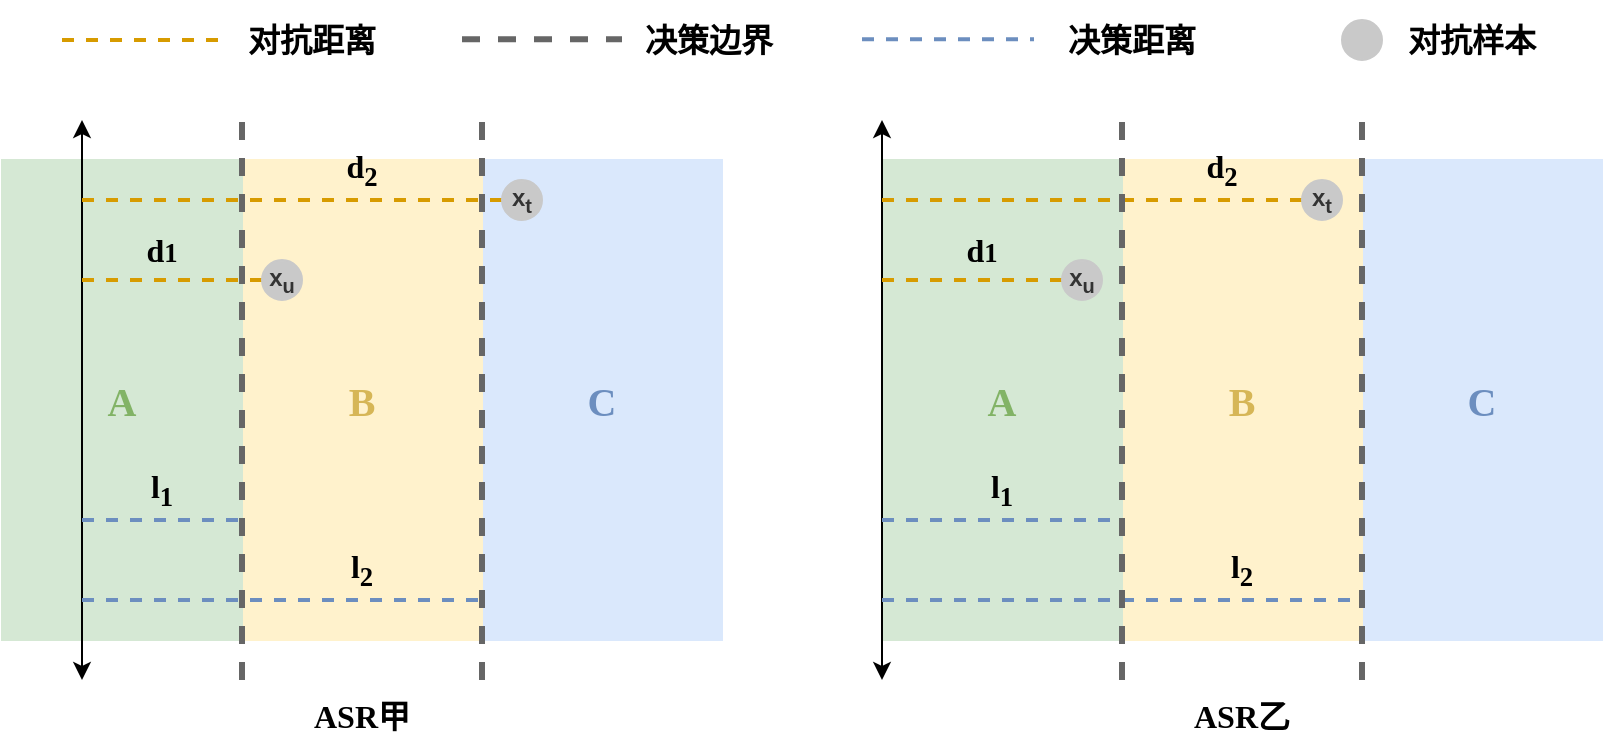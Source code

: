 <mxfile version="24.4.8" type="github">
  <diagram name="第 1 页" id="ZFyoDbLdw-B5j8mSAKzF">
    <mxGraphModel dx="1018" dy="633" grid="0" gridSize="10" guides="1" tooltips="1" connect="1" arrows="1" fold="1" page="1" pageScale="1" pageWidth="827" pageHeight="1169" math="0" shadow="0">
      <root>
        <mxCell id="0" />
        <mxCell id="1" parent="0" />
        <mxCell id="nlFMfMajbjL_BaTsONox-35" value="&lt;font color=&quot;#6c8ebf&quot; style=&quot;font-size: 20px;&quot; face=&quot;Times New Roman&quot;&gt;&lt;b style=&quot;&quot;&gt;C&lt;/b&gt;&lt;/font&gt;" style="rounded=0;whiteSpace=wrap;html=1;fillColor=#dae8fc;strokeColor=#DAE8FC;" vertex="1" parent="1">
          <mxGeometry x="254" y="127" width="120" height="240" as="geometry" />
        </mxCell>
        <mxCell id="nlFMfMajbjL_BaTsONox-36" value="&lt;font color=&quot;#6c8ebf&quot; style=&quot;font-size: 20px;&quot; face=&quot;Times New Roman&quot;&gt;&lt;b style=&quot;&quot;&gt;C&lt;/b&gt;&lt;/font&gt;" style="rounded=0;whiteSpace=wrap;html=1;fillColor=#DAE8FC;strokeColor=#DAE8FC;" vertex="1" parent="1">
          <mxGeometry x="694" y="127" width="120" height="240" as="geometry" />
        </mxCell>
        <mxCell id="nlFMfMajbjL_BaTsONox-33" value="&lt;font color=&quot;#d6b656&quot; style=&quot;font-size: 20px;&quot; face=&quot;Times New Roman&quot;&gt;&lt;b&gt;B&lt;/b&gt;&lt;/font&gt;" style="rounded=0;whiteSpace=wrap;html=1;fillColor=#fff2cc;strokeColor=#FFF2CC;" vertex="1" parent="1">
          <mxGeometry x="574" y="127" width="120" height="240" as="geometry" />
        </mxCell>
        <mxCell id="nlFMfMajbjL_BaTsONox-32" value="&lt;font color=&quot;#d6b656&quot; style=&quot;font-size: 20px;&quot; face=&quot;Times New Roman&quot;&gt;&lt;b&gt;B&lt;/b&gt;&lt;/font&gt;" style="rounded=0;whiteSpace=wrap;html=1;fillColor=#FFF2CC;strokeColor=#FFF2CC;" vertex="1" parent="1">
          <mxGeometry x="134" y="127" width="120" height="240" as="geometry" />
        </mxCell>
        <mxCell id="nlFMfMajbjL_BaTsONox-31" value="&lt;font face=&quot;Times New Roman&quot; style=&quot;font-size: 20px;&quot; color=&quot;#82b366&quot;&gt;A&lt;/font&gt;" style="rounded=0;whiteSpace=wrap;html=1;fillColor=#D5E8D4;strokeColor=#D5E8D4;fontStyle=1" vertex="1" parent="1">
          <mxGeometry x="454" y="127" width="120" height="240" as="geometry" />
        </mxCell>
        <mxCell id="nlFMfMajbjL_BaTsONox-29" value="&lt;font face=&quot;Times New Roman&quot; style=&quot;font-size: 20px;&quot; color=&quot;#82b366&quot;&gt;A&lt;/font&gt;" style="rounded=0;whiteSpace=wrap;html=1;fillColor=#D5E8D4;strokeColor=#D5E8D4;fontStyle=1" vertex="1" parent="1">
          <mxGeometry x="14" y="127" width="120" height="240" as="geometry" />
        </mxCell>
        <mxCell id="nlFMfMajbjL_BaTsONox-2" value="" style="endArrow=classic;startArrow=classic;html=1;rounded=0;" edge="1" parent="1">
          <mxGeometry width="50" height="50" relative="1" as="geometry">
            <mxPoint x="54" y="387" as="sourcePoint" />
            <mxPoint x="54" y="107" as="targetPoint" />
          </mxGeometry>
        </mxCell>
        <mxCell id="nlFMfMajbjL_BaTsONox-3" value="" style="endArrow=none;dashed=1;html=1;rounded=0;strokeWidth=2;fillColor=#ffe6cc;strokeColor=#d79b00;entryX=0;entryY=0.5;entryDx=0;entryDy=0;" edge="1" parent="1" target="nlFMfMajbjL_BaTsONox-9">
          <mxGeometry width="50" height="50" relative="1" as="geometry">
            <mxPoint x="54" y="147" as="sourcePoint" />
            <mxPoint x="254" y="147" as="targetPoint" />
          </mxGeometry>
        </mxCell>
        <mxCell id="nlFMfMajbjL_BaTsONox-4" value="" style="endArrow=none;dashed=1;html=1;rounded=0;strokeWidth=2;fillColor=#ffe6cc;strokeColor=#d79b00;entryX=0;entryY=0.5;entryDx=0;entryDy=0;" edge="1" parent="1" target="nlFMfMajbjL_BaTsONox-8">
          <mxGeometry width="50" height="50" relative="1" as="geometry">
            <mxPoint x="54" y="187" as="sourcePoint" />
            <mxPoint x="134" y="187" as="targetPoint" />
          </mxGeometry>
        </mxCell>
        <mxCell id="nlFMfMajbjL_BaTsONox-8" value="&lt;b&gt;x&lt;sub&gt;u&lt;/sub&gt;&lt;/b&gt;" style="ellipse;whiteSpace=wrap;html=1;aspect=fixed;fillColor=#C9C9C9;fontColor=#333333;strokeColor=#C9C9C9;" vertex="1" parent="1">
          <mxGeometry x="144" y="177" width="20" height="20" as="geometry" />
        </mxCell>
        <mxCell id="nlFMfMajbjL_BaTsONox-9" value="&lt;b&gt;x&lt;sub&gt;t&lt;/sub&gt;&lt;/b&gt;" style="ellipse;whiteSpace=wrap;html=1;aspect=fixed;fillColor=#C9C9C9;fontColor=#333333;strokeColor=#C9C9C9;" vertex="1" parent="1">
          <mxGeometry x="264" y="137" width="20" height="20" as="geometry" />
        </mxCell>
        <mxCell id="nlFMfMajbjL_BaTsONox-15" value="" style="endArrow=classic;startArrow=classic;html=1;rounded=0;" edge="1" parent="1">
          <mxGeometry width="50" height="50" relative="1" as="geometry">
            <mxPoint x="454" y="387" as="sourcePoint" />
            <mxPoint x="454" y="107" as="targetPoint" />
          </mxGeometry>
        </mxCell>
        <mxCell id="nlFMfMajbjL_BaTsONox-16" value="" style="endArrow=none;dashed=1;html=1;rounded=0;strokeWidth=2;fillColor=#ffe6cc;strokeColor=#d79b00;entryX=0;entryY=0.5;entryDx=0;entryDy=0;" edge="1" parent="1" target="nlFMfMajbjL_BaTsONox-19">
          <mxGeometry width="50" height="50" relative="1" as="geometry">
            <mxPoint x="454" y="147" as="sourcePoint" />
            <mxPoint x="654" y="147" as="targetPoint" />
          </mxGeometry>
        </mxCell>
        <mxCell id="nlFMfMajbjL_BaTsONox-17" value="" style="endArrow=none;dashed=1;html=1;rounded=0;strokeWidth=2;fillColor=#ffe6cc;strokeColor=#d79b00;entryX=0;entryY=0.5;entryDx=0;entryDy=0;" edge="1" parent="1" target="nlFMfMajbjL_BaTsONox-18">
          <mxGeometry width="50" height="50" relative="1" as="geometry">
            <mxPoint x="454" y="187" as="sourcePoint" />
            <mxPoint x="534" y="187" as="targetPoint" />
          </mxGeometry>
        </mxCell>
        <mxCell id="nlFMfMajbjL_BaTsONox-18" value="&lt;b&gt;x&lt;sub&gt;u&lt;/sub&gt;&lt;/b&gt;" style="ellipse;whiteSpace=wrap;html=1;aspect=fixed;fillColor=#C9C9C9;fontColor=#333333;strokeColor=#C9C9C9;" vertex="1" parent="1">
          <mxGeometry x="544" y="177" width="20" height="20" as="geometry" />
        </mxCell>
        <mxCell id="nlFMfMajbjL_BaTsONox-19" value="&lt;b&gt;x&lt;sub&gt;t&lt;/sub&gt;&lt;/b&gt;" style="ellipse;whiteSpace=wrap;html=1;aspect=fixed;fillColor=#C9C9C9;fontColor=#333333;strokeColor=#C9C9C9;" vertex="1" parent="1">
          <mxGeometry x="664" y="137" width="20" height="20" as="geometry" />
        </mxCell>
        <mxCell id="nlFMfMajbjL_BaTsONox-21" value="" style="endArrow=none;dashed=1;html=1;rounded=0;fillColor=#dae8fc;strokeColor=#6c8ebf;strokeWidth=2;" edge="1" parent="1">
          <mxGeometry width="50" height="50" relative="1" as="geometry">
            <mxPoint x="54" y="307" as="sourcePoint" />
            <mxPoint x="134" y="307" as="targetPoint" />
          </mxGeometry>
        </mxCell>
        <mxCell id="nlFMfMajbjL_BaTsONox-22" value="" style="endArrow=none;dashed=1;html=1;rounded=0;fillColor=#dae8fc;strokeColor=#6c8ebf;strokeWidth=2;" edge="1" parent="1">
          <mxGeometry width="50" height="50" relative="1" as="geometry">
            <mxPoint x="54" y="347" as="sourcePoint" />
            <mxPoint x="254" y="347" as="targetPoint" />
          </mxGeometry>
        </mxCell>
        <mxCell id="nlFMfMajbjL_BaTsONox-23" value="" style="endArrow=none;dashed=1;html=1;rounded=0;fillColor=#dae8fc;strokeColor=#6c8ebf;strokeWidth=2;" edge="1" parent="1">
          <mxGeometry width="50" height="50" relative="1" as="geometry">
            <mxPoint x="454" y="347" as="sourcePoint" />
            <mxPoint x="694" y="347" as="targetPoint" />
          </mxGeometry>
        </mxCell>
        <mxCell id="nlFMfMajbjL_BaTsONox-24" value="" style="endArrow=none;dashed=1;html=1;rounded=0;fillColor=#dae8fc;strokeColor=#6c8ebf;strokeWidth=2;" edge="1" parent="1">
          <mxGeometry width="50" height="50" relative="1" as="geometry">
            <mxPoint x="454" y="307" as="sourcePoint" />
            <mxPoint x="574" y="307" as="targetPoint" />
          </mxGeometry>
        </mxCell>
        <mxCell id="nlFMfMajbjL_BaTsONox-25" value="" style="endArrow=none;dashed=1;html=1;rounded=0;fillColor=#f5f5f5;strokeColor=#666666;strokeWidth=3;" edge="1" parent="1">
          <mxGeometry width="50" height="50" relative="1" as="geometry">
            <mxPoint x="134" y="387" as="sourcePoint" />
            <mxPoint x="134" y="107" as="targetPoint" />
          </mxGeometry>
        </mxCell>
        <mxCell id="nlFMfMajbjL_BaTsONox-26" value="" style="endArrow=none;dashed=1;html=1;rounded=0;fillColor=#f5f5f5;strokeColor=#666666;strokeWidth=3;" edge="1" parent="1">
          <mxGeometry width="50" height="50" relative="1" as="geometry">
            <mxPoint x="254" y="387" as="sourcePoint" />
            <mxPoint x="254" y="107" as="targetPoint" />
          </mxGeometry>
        </mxCell>
        <mxCell id="nlFMfMajbjL_BaTsONox-27" value="" style="endArrow=none;dashed=1;html=1;rounded=0;fillColor=#f5f5f5;strokeColor=#666666;strokeWidth=3;" edge="1" parent="1">
          <mxGeometry width="50" height="50" relative="1" as="geometry">
            <mxPoint x="574" y="387" as="sourcePoint" />
            <mxPoint x="574" y="107" as="targetPoint" />
          </mxGeometry>
        </mxCell>
        <mxCell id="nlFMfMajbjL_BaTsONox-28" value="" style="endArrow=none;dashed=1;html=1;rounded=0;fillColor=#f5f5f5;strokeColor=#666666;strokeWidth=3;" edge="1" parent="1">
          <mxGeometry width="50" height="50" relative="1" as="geometry">
            <mxPoint x="694" y="387" as="sourcePoint" />
            <mxPoint x="694" y="107" as="targetPoint" />
          </mxGeometry>
        </mxCell>
        <mxCell id="nlFMfMajbjL_BaTsONox-37" value="&lt;font face=&quot;Times New Roman&quot; style=&quot;font-size: 16px;&quot;&gt;&lt;b&gt;ASR甲&lt;/b&gt;&lt;/font&gt;" style="text;html=1;align=center;verticalAlign=middle;whiteSpace=wrap;rounded=0;" vertex="1" parent="1">
          <mxGeometry x="164" y="390" width="60" height="30" as="geometry" />
        </mxCell>
        <mxCell id="nlFMfMajbjL_BaTsONox-38" value="&lt;font face=&quot;Times New Roman&quot; style=&quot;font-size: 16px;&quot;&gt;&lt;b&gt;ASR乙&lt;/b&gt;&lt;/font&gt;" style="text;html=1;align=center;verticalAlign=middle;whiteSpace=wrap;rounded=0;" vertex="1" parent="1">
          <mxGeometry x="604" y="390" width="60" height="30" as="geometry" />
        </mxCell>
        <mxCell id="nlFMfMajbjL_BaTsONox-39" value="&lt;font style=&quot;font-size: 16px;&quot; face=&quot;Times New Roman&quot;&gt;d&lt;/font&gt;&lt;span style=&quot;font-family: &amp;quot;Times New Roman&amp;quot;; font-size: 13.333px;&quot;&gt;1&lt;/span&gt;" style="text;html=1;align=center;verticalAlign=middle;whiteSpace=wrap;rounded=0;fontStyle=1" vertex="1" parent="1">
          <mxGeometry x="64" y="157" width="60" height="30" as="geometry" />
        </mxCell>
        <mxCell id="nlFMfMajbjL_BaTsONox-41" value="&lt;font style=&quot;font-size: 16px;&quot; face=&quot;Times New Roman&quot;&gt;d&lt;sub&gt;2&lt;/sub&gt;&lt;/font&gt;" style="text;html=1;align=center;verticalAlign=middle;whiteSpace=wrap;rounded=0;fontStyle=1" vertex="1" parent="1">
          <mxGeometry x="594" y="117" width="60" height="30" as="geometry" />
        </mxCell>
        <mxCell id="nlFMfMajbjL_BaTsONox-44" value="&lt;font style=&quot;font-size: 16px;&quot; face=&quot;Times New Roman&quot;&gt;l&lt;sub&gt;1&lt;/sub&gt;&lt;/font&gt;" style="text;html=1;align=center;verticalAlign=middle;whiteSpace=wrap;rounded=0;fontStyle=1" vertex="1" parent="1">
          <mxGeometry x="64" y="277" width="60" height="30" as="geometry" />
        </mxCell>
        <mxCell id="nlFMfMajbjL_BaTsONox-45" value="&lt;font style=&quot;font-size: 16px;&quot; face=&quot;Times New Roman&quot;&gt;l&lt;sub&gt;2&lt;/sub&gt;&lt;/font&gt;" style="text;html=1;align=center;verticalAlign=middle;whiteSpace=wrap;rounded=0;fontStyle=1" vertex="1" parent="1">
          <mxGeometry x="164" y="317" width="60" height="30" as="geometry" />
        </mxCell>
        <mxCell id="nlFMfMajbjL_BaTsONox-46" value="&lt;font style=&quot;font-size: 16px;&quot; face=&quot;Times New Roman&quot;&gt;l&lt;sub&gt;1&lt;/sub&gt;&lt;/font&gt;" style="text;html=1;align=center;verticalAlign=middle;whiteSpace=wrap;rounded=0;fontStyle=1" vertex="1" parent="1">
          <mxGeometry x="484" y="277" width="60" height="30" as="geometry" />
        </mxCell>
        <mxCell id="nlFMfMajbjL_BaTsONox-47" value="&lt;font style=&quot;font-size: 16px;&quot; face=&quot;Times New Roman&quot;&gt;l&lt;sub&gt;2&lt;/sub&gt;&lt;/font&gt;" style="text;html=1;align=center;verticalAlign=middle;whiteSpace=wrap;rounded=0;fontStyle=1" vertex="1" parent="1">
          <mxGeometry x="604" y="317" width="60" height="30" as="geometry" />
        </mxCell>
        <mxCell id="nlFMfMajbjL_BaTsONox-49" value="&lt;font style=&quot;font-size: 16px;&quot; face=&quot;Times New Roman&quot;&gt;d&lt;sub&gt;2&lt;/sub&gt;&lt;/font&gt;" style="text;html=1;align=center;verticalAlign=middle;whiteSpace=wrap;rounded=0;fontStyle=1" vertex="1" parent="1">
          <mxGeometry x="164" y="117" width="60" height="30" as="geometry" />
        </mxCell>
        <mxCell id="nlFMfMajbjL_BaTsONox-50" value="&lt;font style=&quot;font-size: 16px;&quot; face=&quot;Times New Roman&quot;&gt;d&lt;/font&gt;&lt;span style=&quot;font-family: &amp;quot;Times New Roman&amp;quot;; font-size: 13.333px;&quot;&gt;1&lt;/span&gt;" style="text;html=1;align=center;verticalAlign=middle;whiteSpace=wrap;rounded=0;fontStyle=1" vertex="1" parent="1">
          <mxGeometry x="474" y="157" width="60" height="30" as="geometry" />
        </mxCell>
        <mxCell id="nlFMfMajbjL_BaTsONox-52" value="" style="endArrow=none;dashed=1;html=1;rounded=0;strokeWidth=2;fillColor=#ffe6cc;strokeColor=#d79b00;" edge="1" parent="1">
          <mxGeometry width="50" height="50" relative="1" as="geometry">
            <mxPoint x="44" y="67" as="sourcePoint" />
            <mxPoint x="124" y="67" as="targetPoint" />
          </mxGeometry>
        </mxCell>
        <mxCell id="nlFMfMajbjL_BaTsONox-53" value="" style="endArrow=none;dashed=1;html=1;rounded=0;fillColor=#f5f5f5;strokeColor=#666666;strokeWidth=3;" edge="1" parent="1">
          <mxGeometry width="50" height="50" relative="1" as="geometry">
            <mxPoint x="244" y="66.66" as="sourcePoint" />
            <mxPoint x="324" y="66.66" as="targetPoint" />
          </mxGeometry>
        </mxCell>
        <mxCell id="nlFMfMajbjL_BaTsONox-54" value="" style="endArrow=none;dashed=1;html=1;rounded=0;fillColor=#dae8fc;strokeColor=#6c8ebf;strokeWidth=2;" edge="1" parent="1">
          <mxGeometry width="50" height="50" relative="1" as="geometry">
            <mxPoint x="444" y="66.66" as="sourcePoint" />
            <mxPoint x="530" y="66.66" as="targetPoint" />
          </mxGeometry>
        </mxCell>
        <mxCell id="nlFMfMajbjL_BaTsONox-56" value="&lt;font style=&quot;font-size: 16px;&quot; face=&quot;Times New Roman&quot;&gt;&lt;b&gt;对抗距离&lt;/b&gt;&lt;/font&gt;" style="text;html=1;align=center;verticalAlign=middle;whiteSpace=wrap;rounded=0;" vertex="1" parent="1">
          <mxGeometry x="134" y="47" width="70" height="40" as="geometry" />
        </mxCell>
        <mxCell id="nlFMfMajbjL_BaTsONox-57" value="&lt;font style=&quot;font-size: 16px;&quot; face=&quot;Times New Roman&quot;&gt;&lt;b&gt;决策边界&lt;/b&gt;&lt;/font&gt;" style="text;html=1;align=center;verticalAlign=middle;whiteSpace=wrap;rounded=0;" vertex="1" parent="1">
          <mxGeometry x="334" y="47" width="67" height="40" as="geometry" />
        </mxCell>
        <mxCell id="nlFMfMajbjL_BaTsONox-58" value="&lt;font style=&quot;font-size: 16px;&quot; face=&quot;Times New Roman&quot;&gt;&lt;b&gt;决策距离&lt;/b&gt;&lt;/font&gt;" style="text;html=1;align=center;verticalAlign=middle;whiteSpace=wrap;rounded=0;" vertex="1" parent="1">
          <mxGeometry x="544" y="47" width="70" height="40" as="geometry" />
        </mxCell>
        <mxCell id="nlFMfMajbjL_BaTsONox-59" value="" style="ellipse;whiteSpace=wrap;html=1;aspect=fixed;fillColor=#C9C9C9;fontColor=#333333;strokeColor=#C9C9C9;" vertex="1" parent="1">
          <mxGeometry x="684" y="57" width="20" height="20" as="geometry" />
        </mxCell>
        <mxCell id="nlFMfMajbjL_BaTsONox-61" value="&lt;font style=&quot;font-size: 16px;&quot; face=&quot;Times New Roman&quot;&gt;&lt;b&gt;对抗样本&lt;/b&gt;&lt;/font&gt;" style="text;html=1;align=center;verticalAlign=middle;whiteSpace=wrap;rounded=0;" vertex="1" parent="1">
          <mxGeometry x="714" y="47" width="70" height="40" as="geometry" />
        </mxCell>
      </root>
    </mxGraphModel>
  </diagram>
</mxfile>
